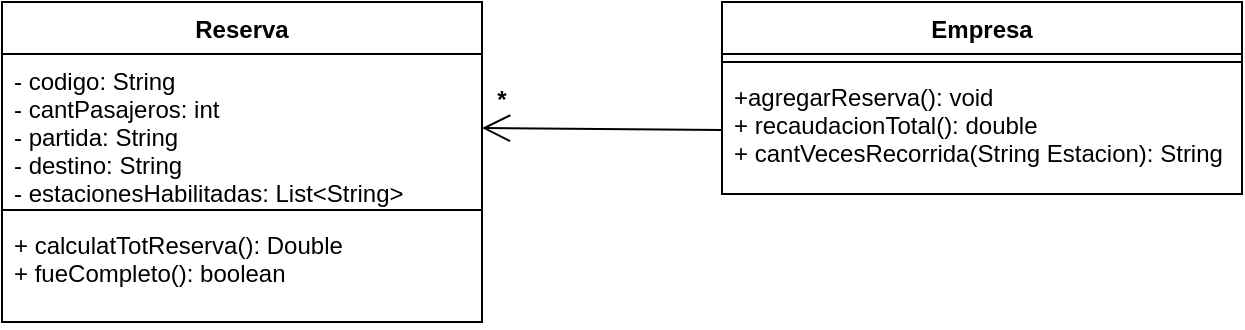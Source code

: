 <mxfile version="20.2.8" type="device"><diagram id="D1l39ejxvHAcyL6w1vol" name="Página-1"><mxGraphModel dx="924" dy="437" grid="1" gridSize="10" guides="1" tooltips="1" connect="1" arrows="1" fold="1" page="1" pageScale="1" pageWidth="827" pageHeight="1169" math="0" shadow="0"><root><mxCell id="0"/><mxCell id="1" parent="0"/><mxCell id="I2X70dDZeHebJRyr3E-0-1" value="Empresa" style="swimlane;fontStyle=1;align=center;verticalAlign=top;childLayout=stackLayout;horizontal=1;startSize=26;horizontalStack=0;resizeParent=1;resizeParentMax=0;resizeLast=0;collapsible=1;marginBottom=0;" parent="1" vertex="1"><mxGeometry x="500" y="210" width="260" height="96" as="geometry"/></mxCell><mxCell id="I2X70dDZeHebJRyr3E-0-3" value="" style="line;strokeWidth=1;fillColor=none;align=left;verticalAlign=middle;spacingTop=-1;spacingLeft=3;spacingRight=3;rotatable=0;labelPosition=right;points=[];portConstraint=eastwest;strokeColor=inherit;" parent="I2X70dDZeHebJRyr3E-0-1" vertex="1"><mxGeometry y="26" width="260" height="8" as="geometry"/></mxCell><mxCell id="I2X70dDZeHebJRyr3E-0-4" value="+agregarReserva(): void&#10;+ recaudacionTotal(): double&#10;+ cantVecesRecorrida(String Estacion): String" style="text;strokeColor=none;fillColor=none;align=left;verticalAlign=top;spacingLeft=4;spacingRight=4;overflow=hidden;rotatable=0;points=[[0,0.5],[1,0.5]];portConstraint=eastwest;" parent="I2X70dDZeHebJRyr3E-0-1" vertex="1"><mxGeometry y="34" width="260" height="62" as="geometry"/></mxCell><mxCell id="I2X70dDZeHebJRyr3E-0-5" value="Reserva" style="swimlane;fontStyle=1;align=center;verticalAlign=top;childLayout=stackLayout;horizontal=1;startSize=26;horizontalStack=0;resizeParent=1;resizeParentMax=0;resizeLast=0;collapsible=1;marginBottom=0;" parent="1" vertex="1"><mxGeometry x="140" y="210" width="240" height="160" as="geometry"/></mxCell><mxCell id="I2X70dDZeHebJRyr3E-0-6" value="- codigo: String&#10;- cantPasajeros: int&#10;- partida: String&#10;- destino: String&#10;- estacionesHabilitadas: List&lt;String&gt;" style="text;strokeColor=none;fillColor=none;align=left;verticalAlign=top;spacingLeft=4;spacingRight=4;overflow=hidden;rotatable=0;points=[[0,0.5],[1,0.5]];portConstraint=eastwest;" parent="I2X70dDZeHebJRyr3E-0-5" vertex="1"><mxGeometry y="26" width="240" height="74" as="geometry"/></mxCell><mxCell id="I2X70dDZeHebJRyr3E-0-7" value="" style="line;strokeWidth=1;fillColor=none;align=left;verticalAlign=middle;spacingTop=-1;spacingLeft=3;spacingRight=3;rotatable=0;labelPosition=right;points=[];portConstraint=eastwest;strokeColor=inherit;" parent="I2X70dDZeHebJRyr3E-0-5" vertex="1"><mxGeometry y="100" width="240" height="8" as="geometry"/></mxCell><mxCell id="I2X70dDZeHebJRyr3E-0-8" value="+ calculatTotReserva(): Double&#10;+ fueCompleto(): boolean" style="text;strokeColor=none;fillColor=none;align=left;verticalAlign=top;spacingLeft=4;spacingRight=4;overflow=hidden;rotatable=0;points=[[0,0.5],[1,0.5]];portConstraint=eastwest;" parent="I2X70dDZeHebJRyr3E-0-5" vertex="1"><mxGeometry y="108" width="240" height="52" as="geometry"/></mxCell><mxCell id="Fv7sccP5IF86imaqUntp-1" value="" style="endArrow=open;endFill=1;endSize=12;html=1;rounded=0;entryX=1;entryY=0.5;entryDx=0;entryDy=0;" edge="1" parent="1" source="I2X70dDZeHebJRyr3E-0-4" target="I2X70dDZeHebJRyr3E-0-6"><mxGeometry width="160" relative="1" as="geometry"><mxPoint x="330" y="340" as="sourcePoint"/><mxPoint x="490" y="340" as="targetPoint"/></mxGeometry></mxCell><mxCell id="Fv7sccP5IF86imaqUntp-2" value="*" style="text;align=center;fontStyle=1;verticalAlign=middle;spacingLeft=3;spacingRight=3;strokeColor=none;rotatable=0;points=[[0,0.5],[1,0.5]];portConstraint=eastwest;" vertex="1" parent="1"><mxGeometry x="350" y="245" width="80" height="26" as="geometry"/></mxCell></root></mxGraphModel></diagram></mxfile>